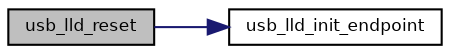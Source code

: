 digraph "usb_lld_reset"
{
  bgcolor="transparent";
  edge [fontname="Helvetica",fontsize="8",labelfontname="Helvetica",labelfontsize="8"];
  node [fontname="Helvetica",fontsize="8",shape=record];
  rankdir="LR";
  Node53 [label="usb_lld_reset",height=0.2,width=0.4,color="black", fillcolor="grey75", style="filled", fontcolor="black"];
  Node53 -> Node54 [color="midnightblue",fontsize="8",style="solid",fontname="Helvetica"];
  Node54 [label="usb_lld_init_endpoint",height=0.2,width=0.4,color="black",URL="$group___u_s_b.html#ga56beda46a0db91e28a97d5710f66827e",tooltip="Enables an endpoint. "];
}

